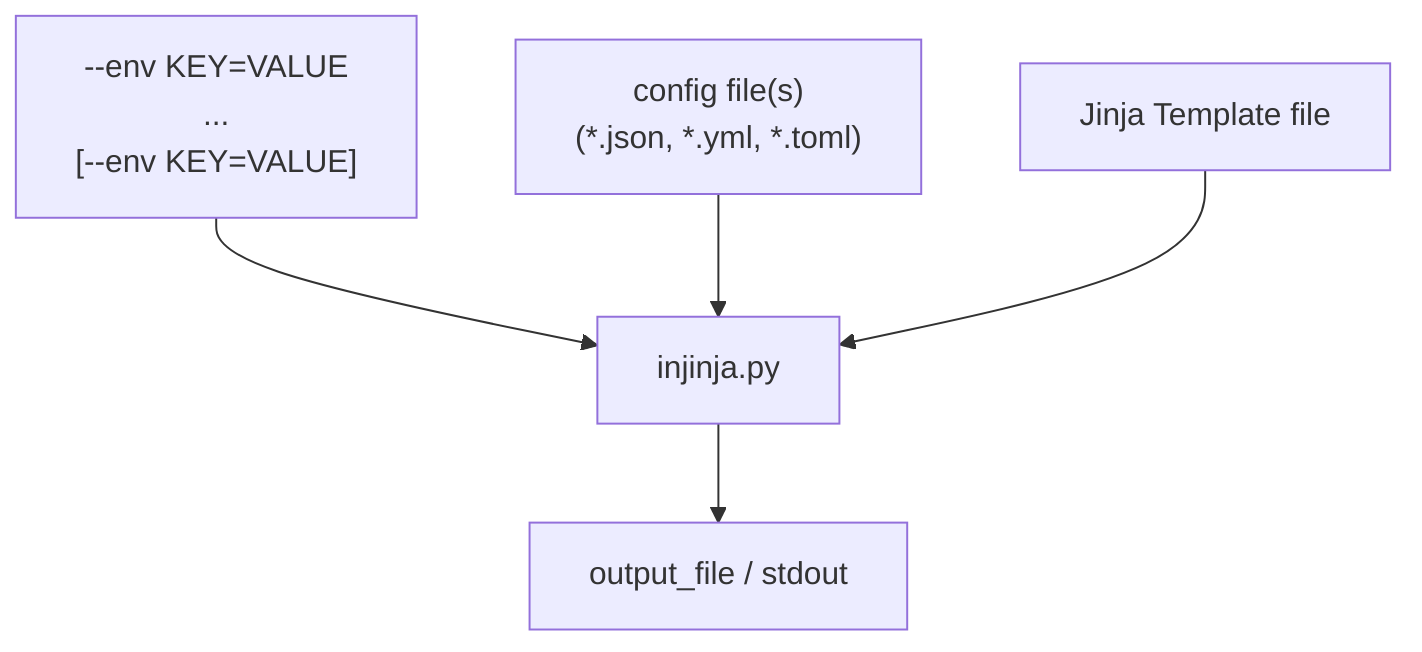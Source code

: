 flowchart TD
    output["`output_file / stdout `"]
    environment_variable["
    --env KEY=VALUE
    ...
    [--env KEY=VALUE]"]

    config_file["config file(s) 
    (*.json, *.yml, *.toml)"]

    template_file["Jinja Template file"]

    environment_variable --> injinja.py
    config_file --> injinja.py
    template_file --> injinja.py
    injinja.py --> output